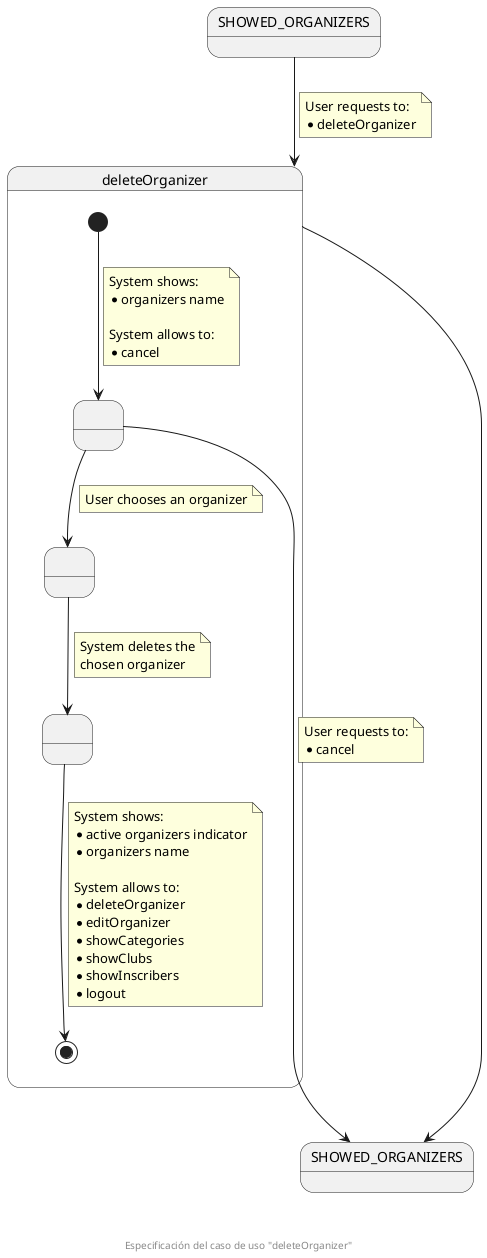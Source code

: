 @startuml
state SHOWED_ORGANIZERS
state "SHOWED_ORGANIZERS" as SHOWED_ORGANIZERS_F
state deleteOrganizer {
  state " " as SHOWED_ORGANIZERS_TO_BE_DELETED
  state " " as CHOSEN_ORGANIZER
  state " " as ORGANIZER_DELETED

  [*] --> SHOWED_ORGANIZERS_TO_BE_DELETED
  note on link
    System shows:
    * organizers name

    System allows to:
    * cancel
  end note
  
  SHOWED_ORGANIZERS_TO_BE_DELETED --> CHOSEN_ORGANIZER
  note on link
    User chooses an organizer
  end note

  SHOWED_ORGANIZERS_TO_BE_DELETED -down-> SHOWED_ORGANIZERS_F
  note on link
    User requests to:
    * cancel
  end note

  CHOSEN_ORGANIZER --> ORGANIZER_DELETED
  note on link
    System deletes the
    chosen organizer
  end note

  ORGANIZER_DELETED --> [*]
  note on link
    System shows:
    * active organizers indicator
    * organizers name

    System allows to:
    * deleteOrganizer
    * editOrganizer
    * showCategories
    * showClubs
    * showInscribers
    * logout
  end note
}

SHOWED_ORGANIZERS --> deleteOrganizer
note on link
  User requests to:
  * deleteOrganizer
end note

deleteOrganizer ------> SHOWED_ORGANIZERS_F

footer \n\n\n Especificación del caso de uso "deleteOrganizer"
@enduml
